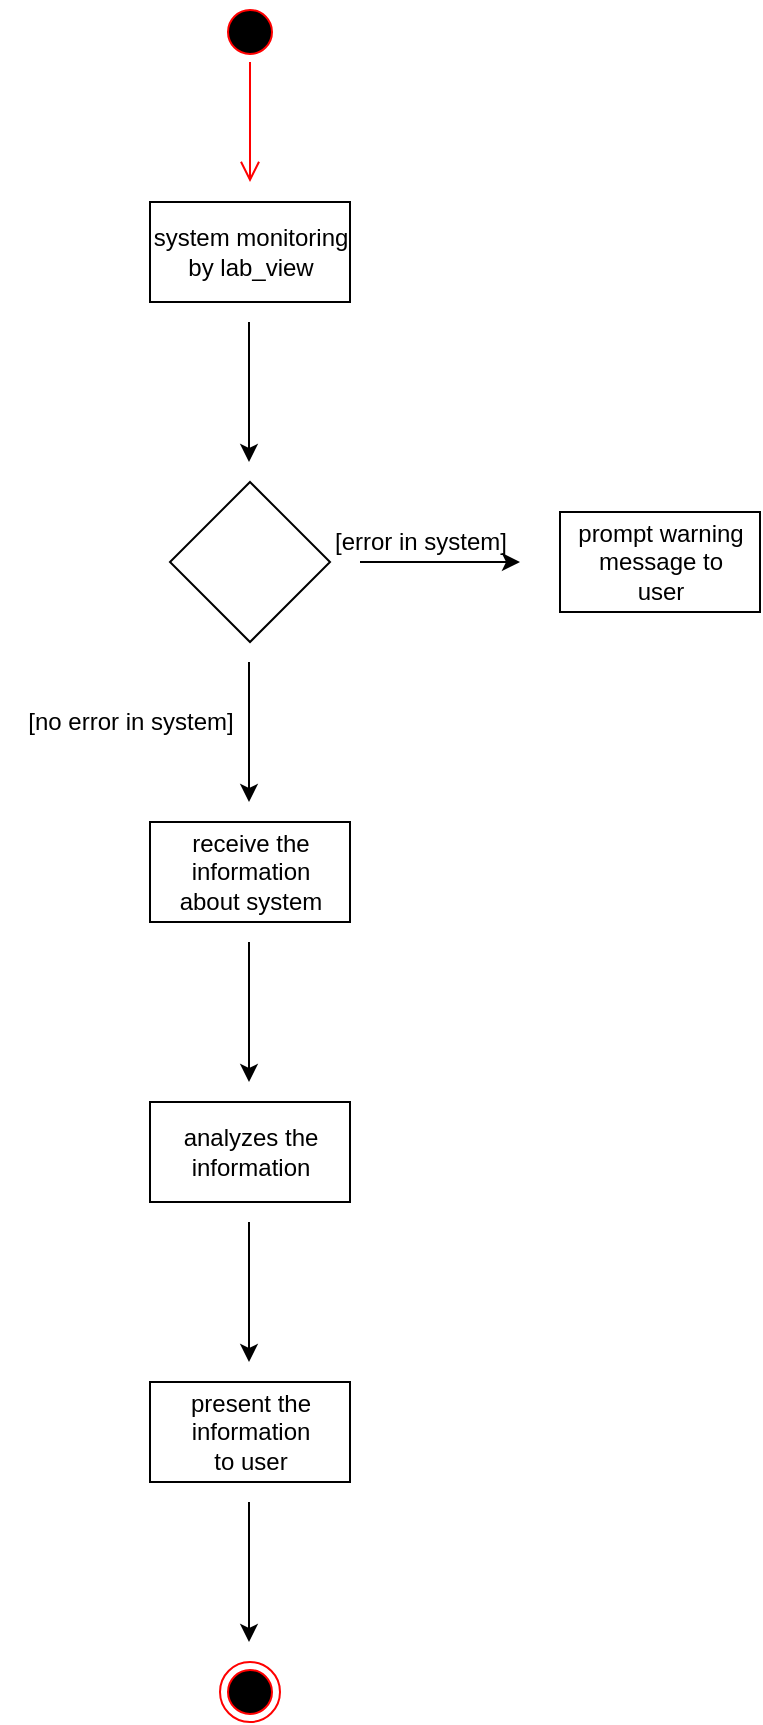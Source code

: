 <mxfile version="20.7.4" type="device"><diagram id="DmBR_9Lfw2oGld60o7E2" name="Page-1"><mxGraphModel dx="880" dy="395" grid="1" gridSize="10" guides="1" tooltips="1" connect="1" arrows="1" fold="1" page="1" pageScale="1" pageWidth="850" pageHeight="1100" math="0" shadow="0"><root><mxCell id="0"/><mxCell id="1" parent="0"/><mxCell id="oDaZU4b4M8vjFS3uvXvm-1" value="" style="ellipse;html=1;shape=startState;fillColor=#000000;strokeColor=#ff0000;" vertex="1" parent="1"><mxGeometry x="370" y="10" width="30" height="30" as="geometry"/></mxCell><mxCell id="oDaZU4b4M8vjFS3uvXvm-2" value="" style="edgeStyle=orthogonalEdgeStyle;html=1;verticalAlign=bottom;endArrow=open;endSize=8;strokeColor=#ff0000;rounded=0;" edge="1" source="oDaZU4b4M8vjFS3uvXvm-1" parent="1"><mxGeometry relative="1" as="geometry"><mxPoint x="385" y="100" as="targetPoint"/></mxGeometry></mxCell><mxCell id="oDaZU4b4M8vjFS3uvXvm-3" value="system monitoring&lt;br&gt;by lab_view" style="html=1;dashed=0;whitespace=wrap;" vertex="1" parent="1"><mxGeometry x="335" y="110" width="100" height="50" as="geometry"/></mxCell><mxCell id="oDaZU4b4M8vjFS3uvXvm-4" value="" style="endArrow=classic;html=1;rounded=0;" edge="1" parent="1"><mxGeometry width="50" height="50" relative="1" as="geometry"><mxPoint x="384.5" y="170" as="sourcePoint"/><mxPoint x="384.5" y="240" as="targetPoint"/><Array as="points"><mxPoint x="384.5" y="200"/><mxPoint x="384.5" y="210"/></Array></mxGeometry></mxCell><mxCell id="oDaZU4b4M8vjFS3uvXvm-5" value="" style="rhombus;whiteSpace=wrap;html=1;" vertex="1" parent="1"><mxGeometry x="345" y="250" width="80" height="80" as="geometry"/></mxCell><mxCell id="oDaZU4b4M8vjFS3uvXvm-6" value="" style="endArrow=classic;html=1;rounded=0;" edge="1" parent="1"><mxGeometry width="50" height="50" relative="1" as="geometry"><mxPoint x="440" y="290" as="sourcePoint"/><mxPoint x="520" y="290" as="targetPoint"/></mxGeometry></mxCell><mxCell id="oDaZU4b4M8vjFS3uvXvm-7" value="[error in system]" style="text;html=1;align=center;verticalAlign=middle;resizable=0;points=[];autosize=1;strokeColor=none;fillColor=none;" vertex="1" parent="1"><mxGeometry x="415" y="265" width="110" height="30" as="geometry"/></mxCell><mxCell id="oDaZU4b4M8vjFS3uvXvm-8" value="prompt warning&lt;br&gt;message to&lt;br&gt;user" style="html=1;dashed=0;whitespace=wrap;" vertex="1" parent="1"><mxGeometry x="540" y="265" width="100" height="50" as="geometry"/></mxCell><mxCell id="oDaZU4b4M8vjFS3uvXvm-9" value="" style="endArrow=classic;html=1;rounded=0;" edge="1" parent="1"><mxGeometry width="50" height="50" relative="1" as="geometry"><mxPoint x="384.5" y="340" as="sourcePoint"/><mxPoint x="384.5" y="410" as="targetPoint"/><Array as="points"><mxPoint x="384.5" y="370"/><mxPoint x="384.5" y="380"/></Array></mxGeometry></mxCell><mxCell id="oDaZU4b4M8vjFS3uvXvm-10" value="receive the&lt;br&gt;information&lt;br&gt;about system&lt;br&gt;" style="html=1;dashed=0;whitespace=wrap;" vertex="1" parent="1"><mxGeometry x="335" y="420" width="100" height="50" as="geometry"/></mxCell><mxCell id="oDaZU4b4M8vjFS3uvXvm-11" value="[no error in system]" style="text;html=1;align=center;verticalAlign=middle;resizable=0;points=[];autosize=1;strokeColor=none;fillColor=none;" vertex="1" parent="1"><mxGeometry x="260" y="355" width="130" height="30" as="geometry"/></mxCell><mxCell id="oDaZU4b4M8vjFS3uvXvm-12" value="" style="endArrow=classic;html=1;rounded=0;" edge="1" parent="1"><mxGeometry width="50" height="50" relative="1" as="geometry"><mxPoint x="384.5" y="480" as="sourcePoint"/><mxPoint x="384.5" y="550" as="targetPoint"/><Array as="points"><mxPoint x="384.5" y="510"/><mxPoint x="384.5" y="520"/></Array></mxGeometry></mxCell><mxCell id="oDaZU4b4M8vjFS3uvXvm-13" value="analyzes the&lt;br&gt;information" style="html=1;dashed=0;whitespace=wrap;" vertex="1" parent="1"><mxGeometry x="335" y="560" width="100" height="50" as="geometry"/></mxCell><mxCell id="oDaZU4b4M8vjFS3uvXvm-14" value="" style="endArrow=classic;html=1;rounded=0;" edge="1" parent="1"><mxGeometry width="50" height="50" relative="1" as="geometry"><mxPoint x="384.5" y="620" as="sourcePoint"/><mxPoint x="384.5" y="690" as="targetPoint"/><Array as="points"><mxPoint x="384.5" y="650"/><mxPoint x="384.5" y="660"/></Array></mxGeometry></mxCell><mxCell id="oDaZU4b4M8vjFS3uvXvm-15" value="present the&lt;br&gt;information&lt;br&gt;to user" style="html=1;dashed=0;whitespace=wrap;" vertex="1" parent="1"><mxGeometry x="335" y="700" width="100" height="50" as="geometry"/></mxCell><mxCell id="oDaZU4b4M8vjFS3uvXvm-16" value="" style="endArrow=classic;html=1;rounded=0;" edge="1" parent="1"><mxGeometry width="50" height="50" relative="1" as="geometry"><mxPoint x="384.5" y="760" as="sourcePoint"/><mxPoint x="384.5" y="830" as="targetPoint"/><Array as="points"><mxPoint x="384.5" y="790"/><mxPoint x="384.5" y="800"/></Array></mxGeometry></mxCell><mxCell id="oDaZU4b4M8vjFS3uvXvm-17" value="" style="ellipse;html=1;shape=endState;fillColor=#000000;strokeColor=#ff0000;" vertex="1" parent="1"><mxGeometry x="370" y="840" width="30" height="30" as="geometry"/></mxCell></root></mxGraphModel></diagram></mxfile>
